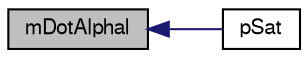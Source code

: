 digraph "mDotAlphal"
{
  bgcolor="transparent";
  edge [fontname="FreeSans",fontsize="10",labelfontname="FreeSans",labelfontsize="10"];
  node [fontname="FreeSans",fontsize="10",shape=record];
  rankdir="LR";
  Node23 [label="mDotAlphal",height=0.2,width=0.4,color="black", fillcolor="grey75", style="filled", fontcolor="black"];
  Node23 -> Node24 [dir="back",color="midnightblue",fontsize="10",style="solid",fontname="FreeSans"];
  Node24 [label="pSat",height=0.2,width=0.4,color="black",URL="$a31994.html#a85c8366cc9dbe177cbff57ddb7bc1d04",tooltip="Return const-access to the saturation vapour pressure. "];
}
